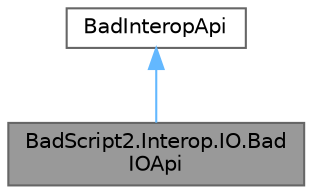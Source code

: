digraph "BadScript2.Interop.IO.BadIOApi"
{
 // LATEX_PDF_SIZE
  bgcolor="transparent";
  edge [fontname=Helvetica,fontsize=10,labelfontname=Helvetica,labelfontsize=10];
  node [fontname=Helvetica,fontsize=10,shape=box,height=0.2,width=0.4];
  Node1 [id="Node000001",label="BadScript2.Interop.IO.Bad\lIOApi",height=0.2,width=0.4,color="gray40", fillcolor="grey60", style="filled", fontcolor="black",tooltip="Implements the \"IO\" Api."];
  Node2 -> Node1 [id="edge1_Node000001_Node000002",dir="back",color="steelblue1",style="solid",tooltip=" "];
  Node2 [id="Node000002",label="BadInteropApi",height=0.2,width=0.4,color="gray40", fillcolor="white", style="filled",URL="$class_bad_script2_1_1_runtime_1_1_interop_1_1_bad_interop_api.html",tooltip="Implements an Interop API for the BS2 Language."];
}
